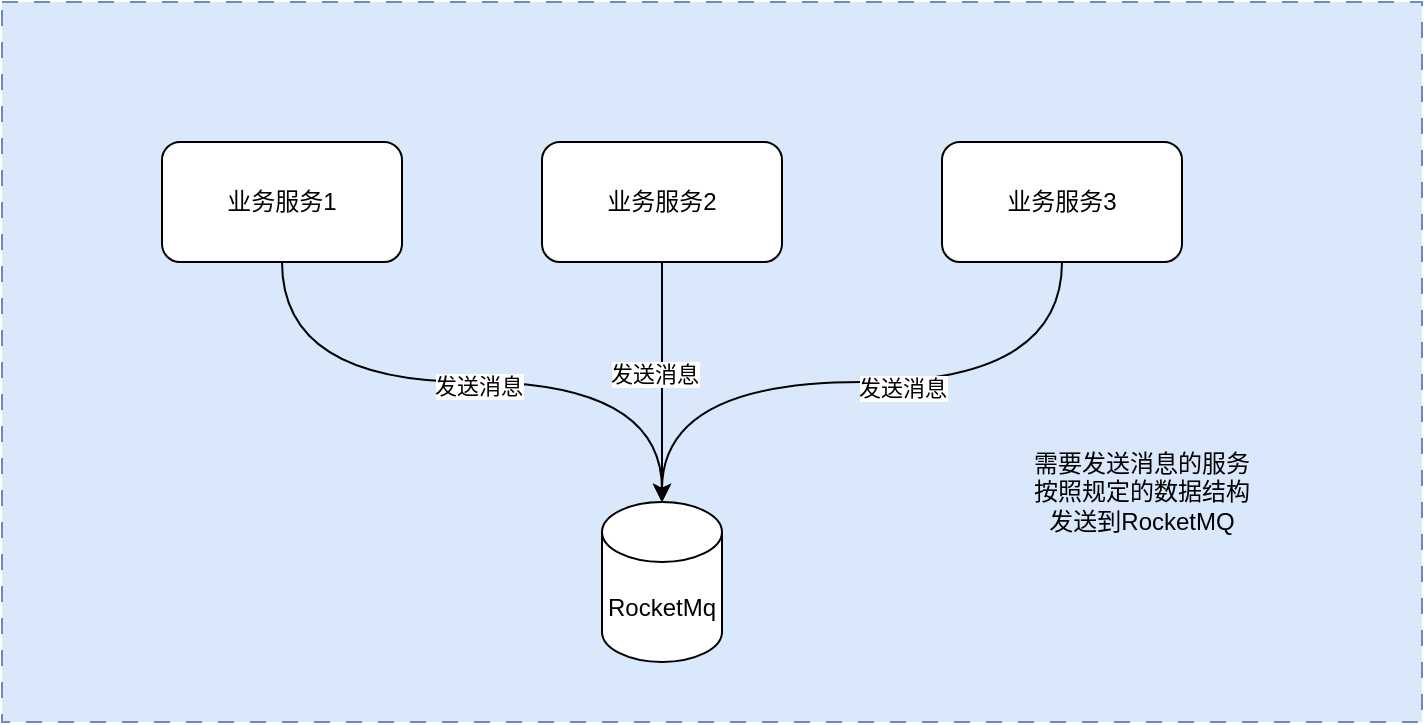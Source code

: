 <mxfile version="24.8.6">
  <diagram name="第 1 页" id="KhP_vrcC041Dozoehd5n">
    <mxGraphModel dx="984" dy="707" grid="1" gridSize="10" guides="1" tooltips="1" connect="1" arrows="1" fold="1" page="1" pageScale="1" pageWidth="827" pageHeight="1169" math="0" shadow="0">
      <root>
        <mxCell id="0" />
        <mxCell id="1" parent="0" />
        <mxCell id="y_jJ91WzIv8j6zjVebJz-9" value="" style="rounded=0;whiteSpace=wrap;html=1;dashed=1;dashPattern=8 8;fillColor=#dae8fc;strokeColor=#6c8ebf;" vertex="1" parent="1">
          <mxGeometry x="110" y="20" width="710" height="360" as="geometry" />
        </mxCell>
        <mxCell id="y_jJ91WzIv8j6zjVebJz-2" value="RocketMq" style="shape=cylinder3;whiteSpace=wrap;html=1;boundedLbl=1;backgroundOutline=1;size=15;" vertex="1" parent="1">
          <mxGeometry x="410" y="270" width="60" height="80" as="geometry" />
        </mxCell>
        <mxCell id="y_jJ91WzIv8j6zjVebJz-3" value="业务服务1" style="rounded=1;whiteSpace=wrap;html=1;" vertex="1" parent="1">
          <mxGeometry x="190" y="90" width="120" height="60" as="geometry" />
        </mxCell>
        <mxCell id="y_jJ91WzIv8j6zjVebJz-7" style="edgeStyle=orthogonalEdgeStyle;rounded=0;orthogonalLoop=1;jettySize=auto;html=1;exitX=0.5;exitY=1;exitDx=0;exitDy=0;" edge="1" parent="1" source="y_jJ91WzIv8j6zjVebJz-4">
          <mxGeometry relative="1" as="geometry">
            <mxPoint x="440" y="270" as="targetPoint" />
          </mxGeometry>
        </mxCell>
        <mxCell id="y_jJ91WzIv8j6zjVebJz-11" value="发送消息" style="edgeLabel;html=1;align=center;verticalAlign=middle;resizable=0;points=[];" vertex="1" connectable="0" parent="y_jJ91WzIv8j6zjVebJz-7">
          <mxGeometry x="-0.071" y="-4" relative="1" as="geometry">
            <mxPoint as="offset" />
          </mxGeometry>
        </mxCell>
        <mxCell id="y_jJ91WzIv8j6zjVebJz-4" value="业务服务2" style="rounded=1;whiteSpace=wrap;html=1;" vertex="1" parent="1">
          <mxGeometry x="380" y="90" width="120" height="60" as="geometry" />
        </mxCell>
        <mxCell id="y_jJ91WzIv8j6zjVebJz-5" value="业务服务3" style="rounded=1;whiteSpace=wrap;html=1;" vertex="1" parent="1">
          <mxGeometry x="580" y="90" width="120" height="60" as="geometry" />
        </mxCell>
        <mxCell id="y_jJ91WzIv8j6zjVebJz-6" style="edgeStyle=orthogonalEdgeStyle;rounded=0;orthogonalLoop=1;jettySize=auto;html=1;exitX=0.5;exitY=1;exitDx=0;exitDy=0;entryX=0.5;entryY=0;entryDx=0;entryDy=0;entryPerimeter=0;curved=1;" edge="1" parent="1" source="y_jJ91WzIv8j6zjVebJz-3" target="y_jJ91WzIv8j6zjVebJz-2">
          <mxGeometry relative="1" as="geometry" />
        </mxCell>
        <mxCell id="y_jJ91WzIv8j6zjVebJz-10" value="发送消息" style="edgeLabel;html=1;align=center;verticalAlign=middle;resizable=0;points=[];" vertex="1" connectable="0" parent="y_jJ91WzIv8j6zjVebJz-6">
          <mxGeometry x="0.019" y="-2" relative="1" as="geometry">
            <mxPoint as="offset" />
          </mxGeometry>
        </mxCell>
        <mxCell id="y_jJ91WzIv8j6zjVebJz-8" style="edgeStyle=orthogonalEdgeStyle;rounded=0;orthogonalLoop=1;jettySize=auto;html=1;exitX=0.5;exitY=1;exitDx=0;exitDy=0;entryX=0.5;entryY=0;entryDx=0;entryDy=0;entryPerimeter=0;curved=1;" edge="1" parent="1" source="y_jJ91WzIv8j6zjVebJz-5" target="y_jJ91WzIv8j6zjVebJz-2">
          <mxGeometry relative="1" as="geometry" />
        </mxCell>
        <mxCell id="y_jJ91WzIv8j6zjVebJz-12" value="发送消息" style="edgeLabel;html=1;align=center;verticalAlign=middle;resizable=0;points=[];" vertex="1" connectable="0" parent="y_jJ91WzIv8j6zjVebJz-8">
          <mxGeometry x="-0.125" y="3" relative="1" as="geometry">
            <mxPoint as="offset" />
          </mxGeometry>
        </mxCell>
        <mxCell id="y_jJ91WzIv8j6zjVebJz-13" value="需要发送消息的服务按照规定的数据结构发送到RocketMQ" style="text;html=1;align=center;verticalAlign=middle;whiteSpace=wrap;rounded=0;" vertex="1" parent="1">
          <mxGeometry x="620" y="240" width="120" height="50" as="geometry" />
        </mxCell>
      </root>
    </mxGraphModel>
  </diagram>
</mxfile>
